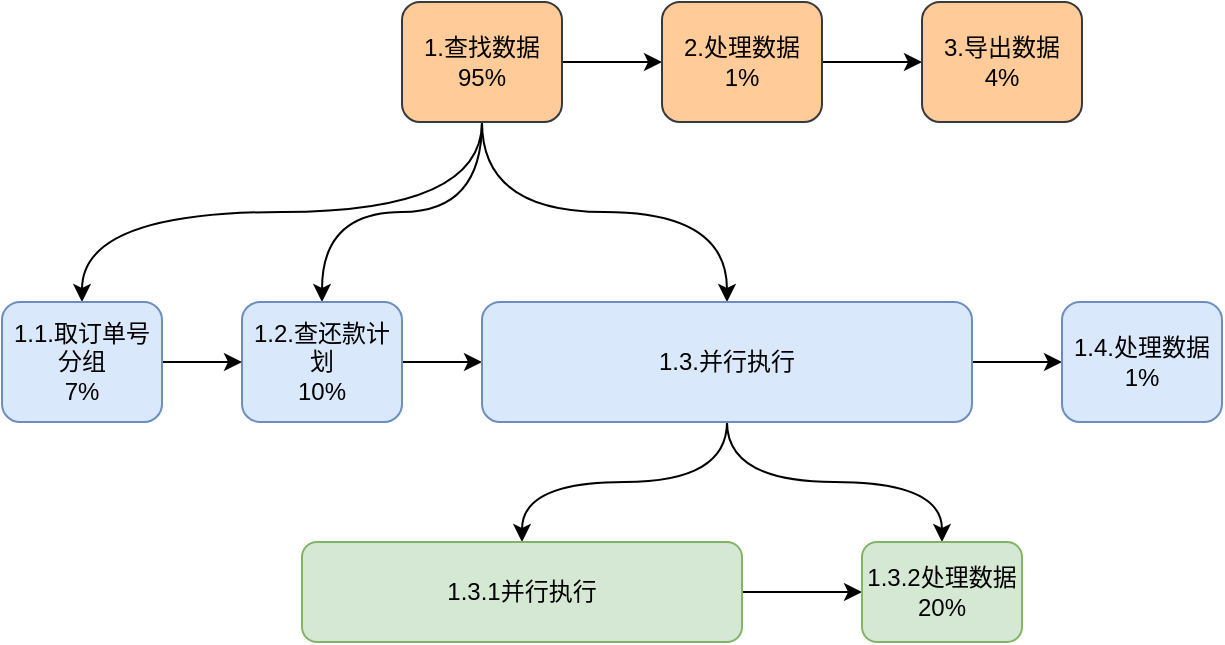 <mxfile version="21.2.9" type="github">
  <diagram name="第 1 页" id="C9V_ELNP94MyuctLn7Ns">
    <mxGraphModel dx="1050" dy="582" grid="1" gridSize="10" guides="1" tooltips="1" connect="1" arrows="1" fold="1" page="1" pageScale="1" pageWidth="827" pageHeight="1169" math="0" shadow="0">
      <root>
        <mxCell id="0" />
        <mxCell id="1" parent="0" />
        <mxCell id="v_UblvZ5VtNm7Xd-BXZG-2" style="edgeStyle=orthogonalEdgeStyle;rounded=0;orthogonalLoop=1;jettySize=auto;html=1;exitX=0.5;exitY=1;exitDx=0;exitDy=0;curved=1;" edge="1" parent="1" source="v_UblvZ5VtNm7Xd-BXZG-10" target="v_UblvZ5VtNm7Xd-BXZG-17">
          <mxGeometry relative="1" as="geometry" />
        </mxCell>
        <mxCell id="v_UblvZ5VtNm7Xd-BXZG-3" style="edgeStyle=orthogonalEdgeStyle;rounded=0;orthogonalLoop=1;jettySize=auto;html=1;exitX=0.5;exitY=1;exitDx=0;exitDy=0;entryX=0.5;entryY=0;entryDx=0;entryDy=0;curved=1;" edge="1" parent="1" source="v_UblvZ5VtNm7Xd-BXZG-10" target="v_UblvZ5VtNm7Xd-BXZG-22">
          <mxGeometry relative="1" as="geometry" />
        </mxCell>
        <mxCell id="v_UblvZ5VtNm7Xd-BXZG-8" style="edgeStyle=orthogonalEdgeStyle;rounded=0;orthogonalLoop=1;jettySize=auto;html=1;exitX=1;exitY=0.5;exitDx=0;exitDy=0;" edge="1" parent="1" source="v_UblvZ5VtNm7Xd-BXZG-10" target="v_UblvZ5VtNm7Xd-BXZG-12">
          <mxGeometry relative="1" as="geometry" />
        </mxCell>
        <mxCell id="v_UblvZ5VtNm7Xd-BXZG-35" style="edgeStyle=orthogonalEdgeStyle;orthogonalLoop=1;jettySize=auto;html=1;exitX=0.5;exitY=1;exitDx=0;exitDy=0;entryX=0.5;entryY=0;entryDx=0;entryDy=0;curved=1;" edge="1" parent="1" source="v_UblvZ5VtNm7Xd-BXZG-10" target="v_UblvZ5VtNm7Xd-BXZG-15">
          <mxGeometry relative="1" as="geometry" />
        </mxCell>
        <mxCell id="v_UblvZ5VtNm7Xd-BXZG-10" value="&lt;font style=&quot;font-size: 12px;&quot;&gt;1.查找数据&lt;br&gt;95%&lt;/font&gt;" style="rounded=1;whiteSpace=wrap;html=1;shadow=0;glass=0;fillColor=#ffcc99;strokeColor=#36393d;" vertex="1" parent="1">
          <mxGeometry x="370" y="90" width="80" height="60" as="geometry" />
        </mxCell>
        <mxCell id="v_UblvZ5VtNm7Xd-BXZG-11" style="edgeStyle=orthogonalEdgeStyle;rounded=0;orthogonalLoop=1;jettySize=auto;html=1;exitX=1;exitY=0.5;exitDx=0;exitDy=0;entryX=0;entryY=0.5;entryDx=0;entryDy=0;" edge="1" parent="1" source="v_UblvZ5VtNm7Xd-BXZG-12" target="v_UblvZ5VtNm7Xd-BXZG-13">
          <mxGeometry relative="1" as="geometry" />
        </mxCell>
        <mxCell id="v_UblvZ5VtNm7Xd-BXZG-12" value="&lt;font style=&quot;font-size: 12px;&quot;&gt;2.处理数据&lt;br&gt;1%&lt;/font&gt;" style="rounded=1;whiteSpace=wrap;html=1;shadow=0;glass=0;fillColor=#ffcc99;strokeColor=#36393d;" vertex="1" parent="1">
          <mxGeometry x="500" y="90" width="80" height="60" as="geometry" />
        </mxCell>
        <mxCell id="v_UblvZ5VtNm7Xd-BXZG-13" value="&lt;font style=&quot;font-size: 12px;&quot;&gt;3.导出数据&lt;br&gt;4%&lt;/font&gt;" style="rounded=1;whiteSpace=wrap;html=1;shadow=0;glass=0;fillColor=#ffcc99;strokeColor=#36393d;" vertex="1" parent="1">
          <mxGeometry x="630" y="90" width="80" height="60" as="geometry" />
        </mxCell>
        <mxCell id="v_UblvZ5VtNm7Xd-BXZG-16" style="edgeStyle=orthogonalEdgeStyle;rounded=0;orthogonalLoop=1;jettySize=auto;html=1;exitX=1;exitY=0.5;exitDx=0;exitDy=0;entryX=0;entryY=0.5;entryDx=0;entryDy=0;" edge="1" parent="1" source="v_UblvZ5VtNm7Xd-BXZG-17" target="v_UblvZ5VtNm7Xd-BXZG-22">
          <mxGeometry relative="1" as="geometry" />
        </mxCell>
        <mxCell id="v_UblvZ5VtNm7Xd-BXZG-17" value="1.2.查还款计划&lt;br&gt;10%" style="rounded=1;whiteSpace=wrap;html=1;shadow=0;glass=0;fillColor=#dae8fc;strokeColor=#6c8ebf;" vertex="1" parent="1">
          <mxGeometry x="290" y="240" width="80" height="60" as="geometry" />
        </mxCell>
        <mxCell id="v_UblvZ5VtNm7Xd-BXZG-18" style="edgeStyle=orthogonalEdgeStyle;rounded=0;orthogonalLoop=1;jettySize=auto;html=1;exitX=0.5;exitY=1;exitDx=0;exitDy=0;entryX=0.5;entryY=0;entryDx=0;entryDy=0;curved=1;" edge="1" parent="1" source="v_UblvZ5VtNm7Xd-BXZG-22" target="v_UblvZ5VtNm7Xd-BXZG-31">
          <mxGeometry relative="1" as="geometry" />
        </mxCell>
        <mxCell id="v_UblvZ5VtNm7Xd-BXZG-20" style="edgeStyle=orthogonalEdgeStyle;orthogonalLoop=1;jettySize=auto;html=1;exitX=0.5;exitY=1;exitDx=0;exitDy=0;curved=1;" edge="1" parent="1" source="v_UblvZ5VtNm7Xd-BXZG-22" target="v_UblvZ5VtNm7Xd-BXZG-33">
          <mxGeometry relative="1" as="geometry" />
        </mxCell>
        <mxCell id="v_UblvZ5VtNm7Xd-BXZG-40" style="edgeStyle=orthogonalEdgeStyle;rounded=0;orthogonalLoop=1;jettySize=auto;html=1;exitX=1;exitY=0.5;exitDx=0;exitDy=0;entryX=0;entryY=0.5;entryDx=0;entryDy=0;" edge="1" parent="1" source="v_UblvZ5VtNm7Xd-BXZG-22" target="v_UblvZ5VtNm7Xd-BXZG-38">
          <mxGeometry relative="1" as="geometry" />
        </mxCell>
        <mxCell id="v_UblvZ5VtNm7Xd-BXZG-22" value="1.3.并行执行" style="rounded=1;whiteSpace=wrap;html=1;shadow=0;glass=0;fillColor=#dae8fc;strokeColor=#6c8ebf;" vertex="1" parent="1">
          <mxGeometry x="410" y="240" width="245" height="60" as="geometry" />
        </mxCell>
        <mxCell id="v_UblvZ5VtNm7Xd-BXZG-39" style="edgeStyle=orthogonalEdgeStyle;rounded=0;orthogonalLoop=1;jettySize=auto;html=1;exitX=1;exitY=0.5;exitDx=0;exitDy=0;entryX=0;entryY=0.5;entryDx=0;entryDy=0;" edge="1" parent="1" source="v_UblvZ5VtNm7Xd-BXZG-31" target="v_UblvZ5VtNm7Xd-BXZG-33">
          <mxGeometry relative="1" as="geometry" />
        </mxCell>
        <mxCell id="v_UblvZ5VtNm7Xd-BXZG-31" value="1.3.1并行执行" style="rounded=1;whiteSpace=wrap;html=1;shadow=0;glass=0;fillColor=#d5e8d4;strokeColor=#82b366;" vertex="1" parent="1">
          <mxGeometry x="320" y="360" width="220" height="50" as="geometry" />
        </mxCell>
        <mxCell id="v_UblvZ5VtNm7Xd-BXZG-33" value="&lt;font style=&quot;font-size: 12px;&quot;&gt;1.3.2处理数据&lt;br&gt;20%&lt;br&gt;&lt;/font&gt;" style="rounded=1;whiteSpace=wrap;html=1;shadow=0;glass=0;fillColor=#d5e8d4;strokeColor=#82b366;" vertex="1" parent="1">
          <mxGeometry x="600" y="360" width="80" height="50" as="geometry" />
        </mxCell>
        <mxCell id="v_UblvZ5VtNm7Xd-BXZG-36" style="edgeStyle=orthogonalEdgeStyle;rounded=0;orthogonalLoop=1;jettySize=auto;html=1;exitX=1;exitY=0.5;exitDx=0;exitDy=0;entryX=0;entryY=0.5;entryDx=0;entryDy=0;" edge="1" parent="1" source="v_UblvZ5VtNm7Xd-BXZG-15" target="v_UblvZ5VtNm7Xd-BXZG-17">
          <mxGeometry relative="1" as="geometry" />
        </mxCell>
        <mxCell id="v_UblvZ5VtNm7Xd-BXZG-15" value="1.1.取订单号分组&lt;br&gt;7%" style="rounded=1;whiteSpace=wrap;html=1;shadow=0;glass=0;fillColor=#dae8fc;strokeColor=#6c8ebf;" vertex="1" parent="1">
          <mxGeometry x="170" y="240" width="80" height="60" as="geometry" />
        </mxCell>
        <mxCell id="v_UblvZ5VtNm7Xd-BXZG-38" value="1.4.处理数据&lt;br&gt;1%" style="rounded=1;whiteSpace=wrap;html=1;shadow=0;glass=0;fillColor=#dae8fc;strokeColor=#6c8ebf;" vertex="1" parent="1">
          <mxGeometry x="700" y="240" width="80" height="60" as="geometry" />
        </mxCell>
      </root>
    </mxGraphModel>
  </diagram>
</mxfile>
